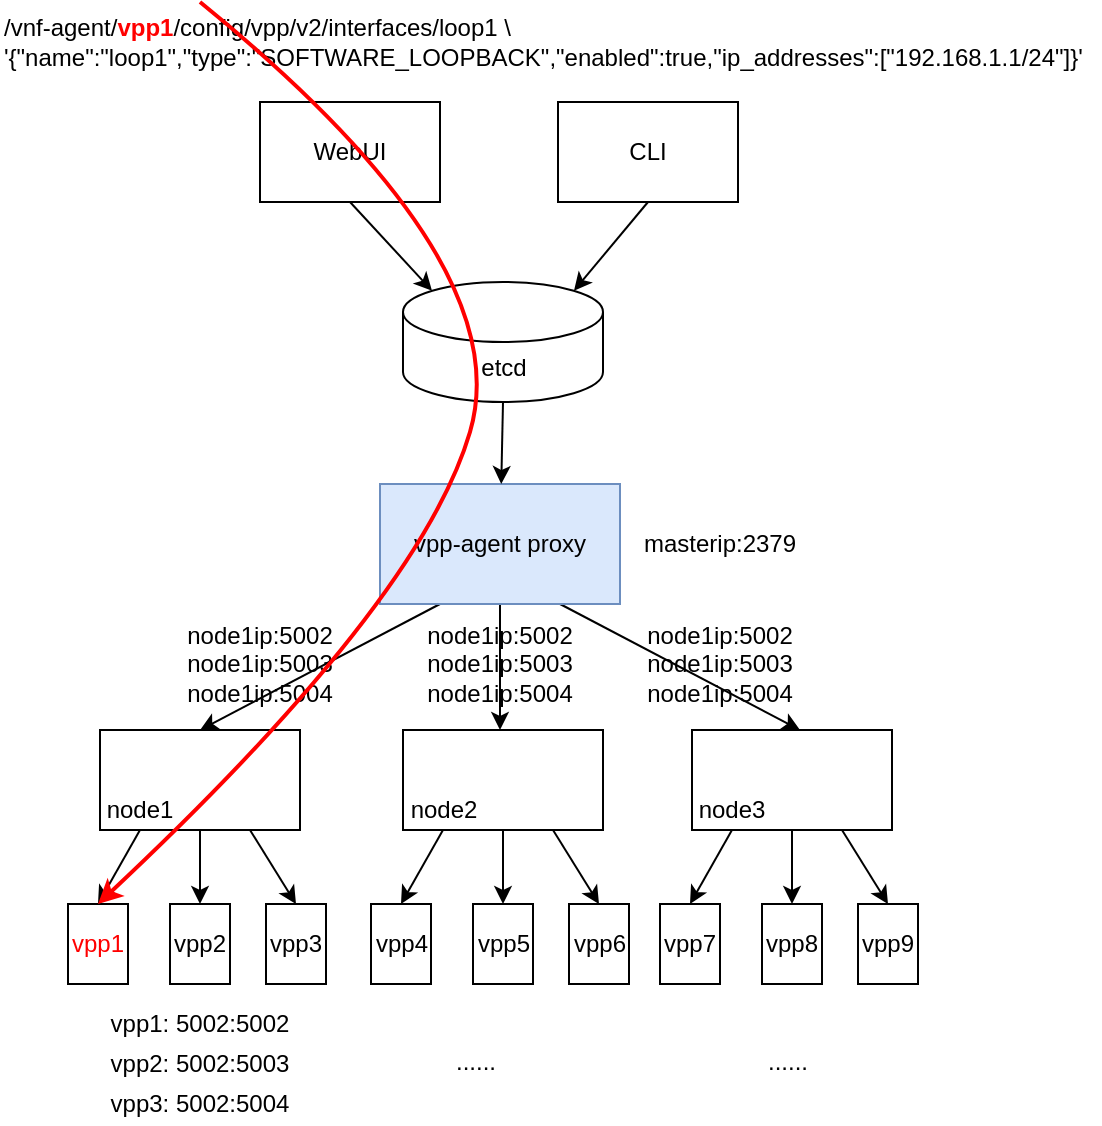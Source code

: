 <mxfile version="13.10.9" type="github">
  <diagram id="oP8JLZlku0rKLcxGhh1m" name="Page-1">
    <mxGraphModel dx="1422" dy="706" grid="1" gridSize="10" guides="1" tooltips="1" connect="1" arrows="1" fold="1" page="1" pageScale="1" pageWidth="827" pageHeight="1169" math="0" shadow="0">
      <root>
        <mxCell id="0" />
        <mxCell id="1" parent="0" />
        <mxCell id="CmbxM8cclJhc92rk9ol_-4" style="rounded=0;orthogonalLoop=1;jettySize=auto;html=1;exitX=0.5;exitY=1;exitDx=0;exitDy=0;entryX=0.145;entryY=0;entryDx=0;entryDy=4.35;entryPerimeter=0;" parent="1" source="ycrEhYVsE76QyJ7blhV_-65" target="CmbxM8cclJhc92rk9ol_-1" edge="1">
          <mxGeometry relative="1" as="geometry" />
        </mxCell>
        <mxCell id="ycrEhYVsE76QyJ7blhV_-65" value="WebUI" style="rounded=0;whiteSpace=wrap;html=1;" parent="1" vertex="1">
          <mxGeometry x="220" y="60" width="90" height="50" as="geometry" />
        </mxCell>
        <mxCell id="CmbxM8cclJhc92rk9ol_-5" style="edgeStyle=none;rounded=0;orthogonalLoop=1;jettySize=auto;html=1;exitX=0.5;exitY=1;exitDx=0;exitDy=0;entryX=0.855;entryY=0;entryDx=0;entryDy=4.35;entryPerimeter=0;" parent="1" source="ycrEhYVsE76QyJ7blhV_-66" target="CmbxM8cclJhc92rk9ol_-1" edge="1">
          <mxGeometry relative="1" as="geometry">
            <mxPoint x="340" y="150" as="targetPoint" />
          </mxGeometry>
        </mxCell>
        <mxCell id="ycrEhYVsE76QyJ7blhV_-66" value="CLI" style="rounded=0;whiteSpace=wrap;html=1;" parent="1" vertex="1">
          <mxGeometry x="369" y="60" width="90" height="50" as="geometry" />
        </mxCell>
        <mxCell id="ycrEhYVsE76QyJ7blhV_-76" style="rounded=0;orthogonalLoop=1;jettySize=auto;html=1;exitX=0.25;exitY=1;exitDx=0;exitDy=0;entryX=0.5;entryY=0;entryDx=0;entryDy=0;" parent="1" source="ycrEhYVsE76QyJ7blhV_-67" target="ycrEhYVsE76QyJ7blhV_-70" edge="1">
          <mxGeometry relative="1" as="geometry" />
        </mxCell>
        <mxCell id="ycrEhYVsE76QyJ7blhV_-77" style="edgeStyle=none;rounded=0;orthogonalLoop=1;jettySize=auto;html=1;exitX=0.5;exitY=1;exitDx=0;exitDy=0;entryX=0.5;entryY=0;entryDx=0;entryDy=0;" parent="1" source="ycrEhYVsE76QyJ7blhV_-67" edge="1">
          <mxGeometry relative="1" as="geometry">
            <mxPoint x="340" y="374" as="targetPoint" />
          </mxGeometry>
        </mxCell>
        <mxCell id="ycrEhYVsE76QyJ7blhV_-78" style="edgeStyle=none;rounded=0;orthogonalLoop=1;jettySize=auto;html=1;exitX=0.75;exitY=1;exitDx=0;exitDy=0;entryX=0.5;entryY=0;entryDx=0;entryDy=0;" parent="1" source="ycrEhYVsE76QyJ7blhV_-67" edge="1">
          <mxGeometry relative="1" as="geometry">
            <mxPoint x="490" y="374" as="targetPoint" />
          </mxGeometry>
        </mxCell>
        <mxCell id="ycrEhYVsE76QyJ7blhV_-67" value="vpp-agent proxy" style="rounded=0;whiteSpace=wrap;html=1;fillColor=#dae8fc;strokeColor=#6c8ebf;" parent="1" vertex="1">
          <mxGeometry x="280" y="251" width="120" height="60" as="geometry" />
        </mxCell>
        <mxCell id="ycrEhYVsE76QyJ7blhV_-69" value="masterip:2379" style="text;html=1;strokeColor=none;fillColor=none;align=center;verticalAlign=middle;whiteSpace=wrap;rounded=0;" parent="1" vertex="1">
          <mxGeometry x="430" y="271" width="40" height="20" as="geometry" />
        </mxCell>
        <mxCell id="ycrEhYVsE76QyJ7blhV_-92" style="edgeStyle=none;rounded=0;orthogonalLoop=1;jettySize=auto;html=1;exitX=0.5;exitY=1;exitDx=0;exitDy=0;entryX=0.5;entryY=0;entryDx=0;entryDy=0;" parent="1" source="ycrEhYVsE76QyJ7blhV_-70" target="ycrEhYVsE76QyJ7blhV_-89" edge="1">
          <mxGeometry relative="1" as="geometry" />
        </mxCell>
        <mxCell id="ycrEhYVsE76QyJ7blhV_-93" style="edgeStyle=none;rounded=0;orthogonalLoop=1;jettySize=auto;html=1;exitX=0.75;exitY=1;exitDx=0;exitDy=0;entryX=0.5;entryY=0;entryDx=0;entryDy=0;" parent="1" source="ycrEhYVsE76QyJ7blhV_-70" target="ycrEhYVsE76QyJ7blhV_-90" edge="1">
          <mxGeometry relative="1" as="geometry" />
        </mxCell>
        <mxCell id="ycrEhYVsE76QyJ7blhV_-70" value="" style="rounded=0;whiteSpace=wrap;html=1;" parent="1" vertex="1">
          <mxGeometry x="140" y="374" width="100" height="50" as="geometry" />
        </mxCell>
        <mxCell id="ycrEhYVsE76QyJ7blhV_-91" style="edgeStyle=none;rounded=0;orthogonalLoop=1;jettySize=auto;html=1;exitX=0.5;exitY=1;exitDx=0;exitDy=0;entryX=0.5;entryY=0;entryDx=0;entryDy=0;" parent="1" source="ycrEhYVsE76QyJ7blhV_-71" target="ycrEhYVsE76QyJ7blhV_-84" edge="1">
          <mxGeometry relative="1" as="geometry" />
        </mxCell>
        <mxCell id="ycrEhYVsE76QyJ7blhV_-71" value="node1" style="text;html=1;strokeColor=none;fillColor=none;align=center;verticalAlign=middle;whiteSpace=wrap;rounded=0;" parent="1" vertex="1">
          <mxGeometry x="140" y="404" width="40" height="20" as="geometry" />
        </mxCell>
        <mxCell id="ycrEhYVsE76QyJ7blhV_-81" value="node1ip:5002&lt;br&gt;node1ip:5003&lt;br&gt;node1ip:5004" style="text;html=1;strokeColor=none;fillColor=none;align=center;verticalAlign=middle;whiteSpace=wrap;rounded=0;" parent="1" vertex="1">
          <mxGeometry x="200" y="331" width="40" height="20" as="geometry" />
        </mxCell>
        <mxCell id="ycrEhYVsE76QyJ7blhV_-82" value="node1ip:5002&lt;br&gt;node1ip:5003&lt;br&gt;node1ip:5004" style="text;html=1;strokeColor=none;fillColor=none;align=center;verticalAlign=middle;whiteSpace=wrap;rounded=0;" parent="1" vertex="1">
          <mxGeometry x="320" y="331" width="40" height="20" as="geometry" />
        </mxCell>
        <mxCell id="ycrEhYVsE76QyJ7blhV_-83" value="node1ip:5002&lt;br&gt;node1ip:5003&lt;br&gt;node1ip:5004" style="text;html=1;strokeColor=none;fillColor=none;align=center;verticalAlign=middle;whiteSpace=wrap;rounded=0;" parent="1" vertex="1">
          <mxGeometry x="430" y="331" width="40" height="20" as="geometry" />
        </mxCell>
        <mxCell id="ycrEhYVsE76QyJ7blhV_-84" value="&lt;font color=&quot;#ff0000&quot;&gt;vpp1&lt;/font&gt;" style="rounded=0;whiteSpace=wrap;html=1;" parent="1" vertex="1">
          <mxGeometry x="124" y="461" width="30" height="40" as="geometry" />
        </mxCell>
        <mxCell id="ycrEhYVsE76QyJ7blhV_-89" value="vpp2" style="rounded=0;whiteSpace=wrap;html=1;" parent="1" vertex="1">
          <mxGeometry x="175" y="461" width="30" height="40" as="geometry" />
        </mxCell>
        <mxCell id="ycrEhYVsE76QyJ7blhV_-90" value="&lt;span&gt;vpp3&lt;/span&gt;" style="rounded=0;whiteSpace=wrap;html=1;" parent="1" vertex="1">
          <mxGeometry x="223" y="461" width="30" height="40" as="geometry" />
        </mxCell>
        <mxCell id="ycrEhYVsE76QyJ7blhV_-94" style="edgeStyle=none;rounded=0;orthogonalLoop=1;jettySize=auto;html=1;exitX=0.5;exitY=1;exitDx=0;exitDy=0;entryX=0.5;entryY=0;entryDx=0;entryDy=0;" parent="1" source="ycrEhYVsE76QyJ7blhV_-96" target="ycrEhYVsE76QyJ7blhV_-100" edge="1">
          <mxGeometry relative="1" as="geometry" />
        </mxCell>
        <mxCell id="ycrEhYVsE76QyJ7blhV_-95" style="edgeStyle=none;rounded=0;orthogonalLoop=1;jettySize=auto;html=1;exitX=0.75;exitY=1;exitDx=0;exitDy=0;entryX=0.5;entryY=0;entryDx=0;entryDy=0;" parent="1" source="ycrEhYVsE76QyJ7blhV_-96" target="ycrEhYVsE76QyJ7blhV_-101" edge="1">
          <mxGeometry relative="1" as="geometry" />
        </mxCell>
        <mxCell id="ycrEhYVsE76QyJ7blhV_-96" value="" style="rounded=0;whiteSpace=wrap;html=1;" parent="1" vertex="1">
          <mxGeometry x="291.5" y="374" width="100" height="50" as="geometry" />
        </mxCell>
        <mxCell id="ycrEhYVsE76QyJ7blhV_-97" style="edgeStyle=none;rounded=0;orthogonalLoop=1;jettySize=auto;html=1;exitX=0.5;exitY=1;exitDx=0;exitDy=0;entryX=0.5;entryY=0;entryDx=0;entryDy=0;" parent="1" source="ycrEhYVsE76QyJ7blhV_-98" target="ycrEhYVsE76QyJ7blhV_-99" edge="1">
          <mxGeometry relative="1" as="geometry" />
        </mxCell>
        <mxCell id="ycrEhYVsE76QyJ7blhV_-98" value="node2" style="text;html=1;strokeColor=none;fillColor=none;align=center;verticalAlign=middle;whiteSpace=wrap;rounded=0;" parent="1" vertex="1">
          <mxGeometry x="291.5" y="404" width="40" height="20" as="geometry" />
        </mxCell>
        <mxCell id="ycrEhYVsE76QyJ7blhV_-99" value="&lt;span&gt;vpp4&lt;/span&gt;" style="rounded=0;whiteSpace=wrap;html=1;" parent="1" vertex="1">
          <mxGeometry x="275.5" y="461" width="30" height="40" as="geometry" />
        </mxCell>
        <mxCell id="ycrEhYVsE76QyJ7blhV_-100" value="&lt;span&gt;vpp5&lt;/span&gt;" style="rounded=0;whiteSpace=wrap;html=1;" parent="1" vertex="1">
          <mxGeometry x="326.5" y="461" width="30" height="40" as="geometry" />
        </mxCell>
        <mxCell id="ycrEhYVsE76QyJ7blhV_-101" value="&lt;span&gt;vpp6&lt;/span&gt;" style="rounded=0;whiteSpace=wrap;html=1;" parent="1" vertex="1">
          <mxGeometry x="374.5" y="461" width="30" height="40" as="geometry" />
        </mxCell>
        <mxCell id="ycrEhYVsE76QyJ7blhV_-102" style="edgeStyle=none;rounded=0;orthogonalLoop=1;jettySize=auto;html=1;exitX=0.5;exitY=1;exitDx=0;exitDy=0;entryX=0.5;entryY=0;entryDx=0;entryDy=0;" parent="1" source="ycrEhYVsE76QyJ7blhV_-104" target="ycrEhYVsE76QyJ7blhV_-108" edge="1">
          <mxGeometry relative="1" as="geometry" />
        </mxCell>
        <mxCell id="ycrEhYVsE76QyJ7blhV_-103" style="edgeStyle=none;rounded=0;orthogonalLoop=1;jettySize=auto;html=1;exitX=0.75;exitY=1;exitDx=0;exitDy=0;entryX=0.5;entryY=0;entryDx=0;entryDy=0;" parent="1" source="ycrEhYVsE76QyJ7blhV_-104" target="ycrEhYVsE76QyJ7blhV_-109" edge="1">
          <mxGeometry relative="1" as="geometry" />
        </mxCell>
        <mxCell id="ycrEhYVsE76QyJ7blhV_-104" value="" style="rounded=0;whiteSpace=wrap;html=1;" parent="1" vertex="1">
          <mxGeometry x="436" y="374" width="100" height="50" as="geometry" />
        </mxCell>
        <mxCell id="ycrEhYVsE76QyJ7blhV_-105" style="edgeStyle=none;rounded=0;orthogonalLoop=1;jettySize=auto;html=1;exitX=0.5;exitY=1;exitDx=0;exitDy=0;entryX=0.5;entryY=0;entryDx=0;entryDy=0;" parent="1" source="ycrEhYVsE76QyJ7blhV_-106" target="ycrEhYVsE76QyJ7blhV_-107" edge="1">
          <mxGeometry relative="1" as="geometry" />
        </mxCell>
        <mxCell id="ycrEhYVsE76QyJ7blhV_-106" value="node3" style="text;html=1;strokeColor=none;fillColor=none;align=center;verticalAlign=middle;whiteSpace=wrap;rounded=0;" parent="1" vertex="1">
          <mxGeometry x="436" y="404" width="40" height="20" as="geometry" />
        </mxCell>
        <mxCell id="ycrEhYVsE76QyJ7blhV_-107" value="&lt;span&gt;vpp7&lt;/span&gt;" style="rounded=0;whiteSpace=wrap;html=1;" parent="1" vertex="1">
          <mxGeometry x="420" y="461" width="30" height="40" as="geometry" />
        </mxCell>
        <mxCell id="ycrEhYVsE76QyJ7blhV_-108" value="&lt;span&gt;vpp8&lt;/span&gt;" style="rounded=0;whiteSpace=wrap;html=1;" parent="1" vertex="1">
          <mxGeometry x="471" y="461" width="30" height="40" as="geometry" />
        </mxCell>
        <mxCell id="ycrEhYVsE76QyJ7blhV_-109" value="&lt;span&gt;vpp9&lt;/span&gt;" style="rounded=0;whiteSpace=wrap;html=1;" parent="1" vertex="1">
          <mxGeometry x="519" y="461" width="30" height="40" as="geometry" />
        </mxCell>
        <mxCell id="ycrEhYVsE76QyJ7blhV_-110" value="vpp1: 5002:5002" style="text;html=1;strokeColor=none;fillColor=none;align=center;verticalAlign=middle;whiteSpace=wrap;rounded=0;" parent="1" vertex="1">
          <mxGeometry x="142" y="511" width="96" height="20" as="geometry" />
        </mxCell>
        <mxCell id="ycrEhYVsE76QyJ7blhV_-111" value="vpp2: 5002:5003" style="text;html=1;strokeColor=none;fillColor=none;align=center;verticalAlign=middle;whiteSpace=wrap;rounded=0;" parent="1" vertex="1">
          <mxGeometry x="142" y="531" width="96" height="20" as="geometry" />
        </mxCell>
        <mxCell id="ycrEhYVsE76QyJ7blhV_-112" value="vpp3: 5002:5004" style="text;html=1;strokeColor=none;fillColor=none;align=center;verticalAlign=middle;whiteSpace=wrap;rounded=0;" parent="1" vertex="1">
          <mxGeometry x="142" y="551" width="96" height="20" as="geometry" />
        </mxCell>
        <mxCell id="ycrEhYVsE76QyJ7blhV_-113" value="&lt;div&gt;/vnf-agent/&lt;font color=&quot;#ff0000&quot;&gt;&lt;b&gt;vpp1&lt;/b&gt;&lt;/font&gt;/config/vpp/v2/interfaces/loop1 \&lt;/div&gt;&lt;div&gt;&#39;{&quot;name&quot;:&quot;loop1&quot;,&quot;type&quot;:&quot;SOFTWARE_LOOPBACK&quot;,&quot;enabled&quot;:true,&quot;ip_addresses&quot;:[&quot;192.168.1.1/24&quot;]}&#39;&lt;/div&gt;" style="text;html=1;strokeColor=none;fillColor=none;align=left;verticalAlign=middle;whiteSpace=wrap;rounded=0;" parent="1" vertex="1">
          <mxGeometry x="90" y="20" width="550" height="20" as="geometry" />
        </mxCell>
        <mxCell id="ycrEhYVsE76QyJ7blhV_-114" style="edgeStyle=none;rounded=0;orthogonalLoop=1;jettySize=auto;html=1;exitX=0.75;exitY=1;exitDx=0;exitDy=0;" parent="1" source="ycrEhYVsE76QyJ7blhV_-113" target="ycrEhYVsE76QyJ7blhV_-113" edge="1">
          <mxGeometry relative="1" as="geometry" />
        </mxCell>
        <mxCell id="CmbxM8cclJhc92rk9ol_-6" style="edgeStyle=none;rounded=0;orthogonalLoop=1;jettySize=auto;html=1;exitX=0.5;exitY=1;exitDx=0;exitDy=0;exitPerimeter=0;" parent="1" source="CmbxM8cclJhc92rk9ol_-1" target="ycrEhYVsE76QyJ7blhV_-67" edge="1">
          <mxGeometry relative="1" as="geometry" />
        </mxCell>
        <mxCell id="CmbxM8cclJhc92rk9ol_-1" value="etcd" style="shape=cylinder3;whiteSpace=wrap;html=1;boundedLbl=1;backgroundOutline=1;size=15;" parent="1" vertex="1">
          <mxGeometry x="291.5" y="150" width="100" height="60" as="geometry" />
        </mxCell>
        <mxCell id="CmbxM8cclJhc92rk9ol_-2" value="......" style="text;html=1;strokeColor=none;fillColor=none;align=center;verticalAlign=middle;whiteSpace=wrap;rounded=0;" parent="1" vertex="1">
          <mxGeometry x="280" y="530" width="96" height="20" as="geometry" />
        </mxCell>
        <mxCell id="CmbxM8cclJhc92rk9ol_-3" value="......" style="text;html=1;strokeColor=none;fillColor=none;align=center;verticalAlign=middle;whiteSpace=wrap;rounded=0;" parent="1" vertex="1">
          <mxGeometry x="436" y="530" width="96" height="20" as="geometry" />
        </mxCell>
        <mxCell id="ycrEhYVsE76QyJ7blhV_-115" value="" style="curved=1;endArrow=classic;html=1;entryX=0.5;entryY=0;entryDx=0;entryDy=0;strokeWidth=2;strokeColor=#FF0000;" parent="1" target="ycrEhYVsE76QyJ7blhV_-84" edge="1">
          <mxGeometry width="50" height="50" relative="1" as="geometry">
            <mxPoint x="190" y="10" as="sourcePoint" />
            <mxPoint x="250" y="200" as="targetPoint" />
            <Array as="points">
              <mxPoint x="350" y="140" />
              <mxPoint x="300" y="310" />
            </Array>
          </mxGeometry>
        </mxCell>
      </root>
    </mxGraphModel>
  </diagram>
</mxfile>
